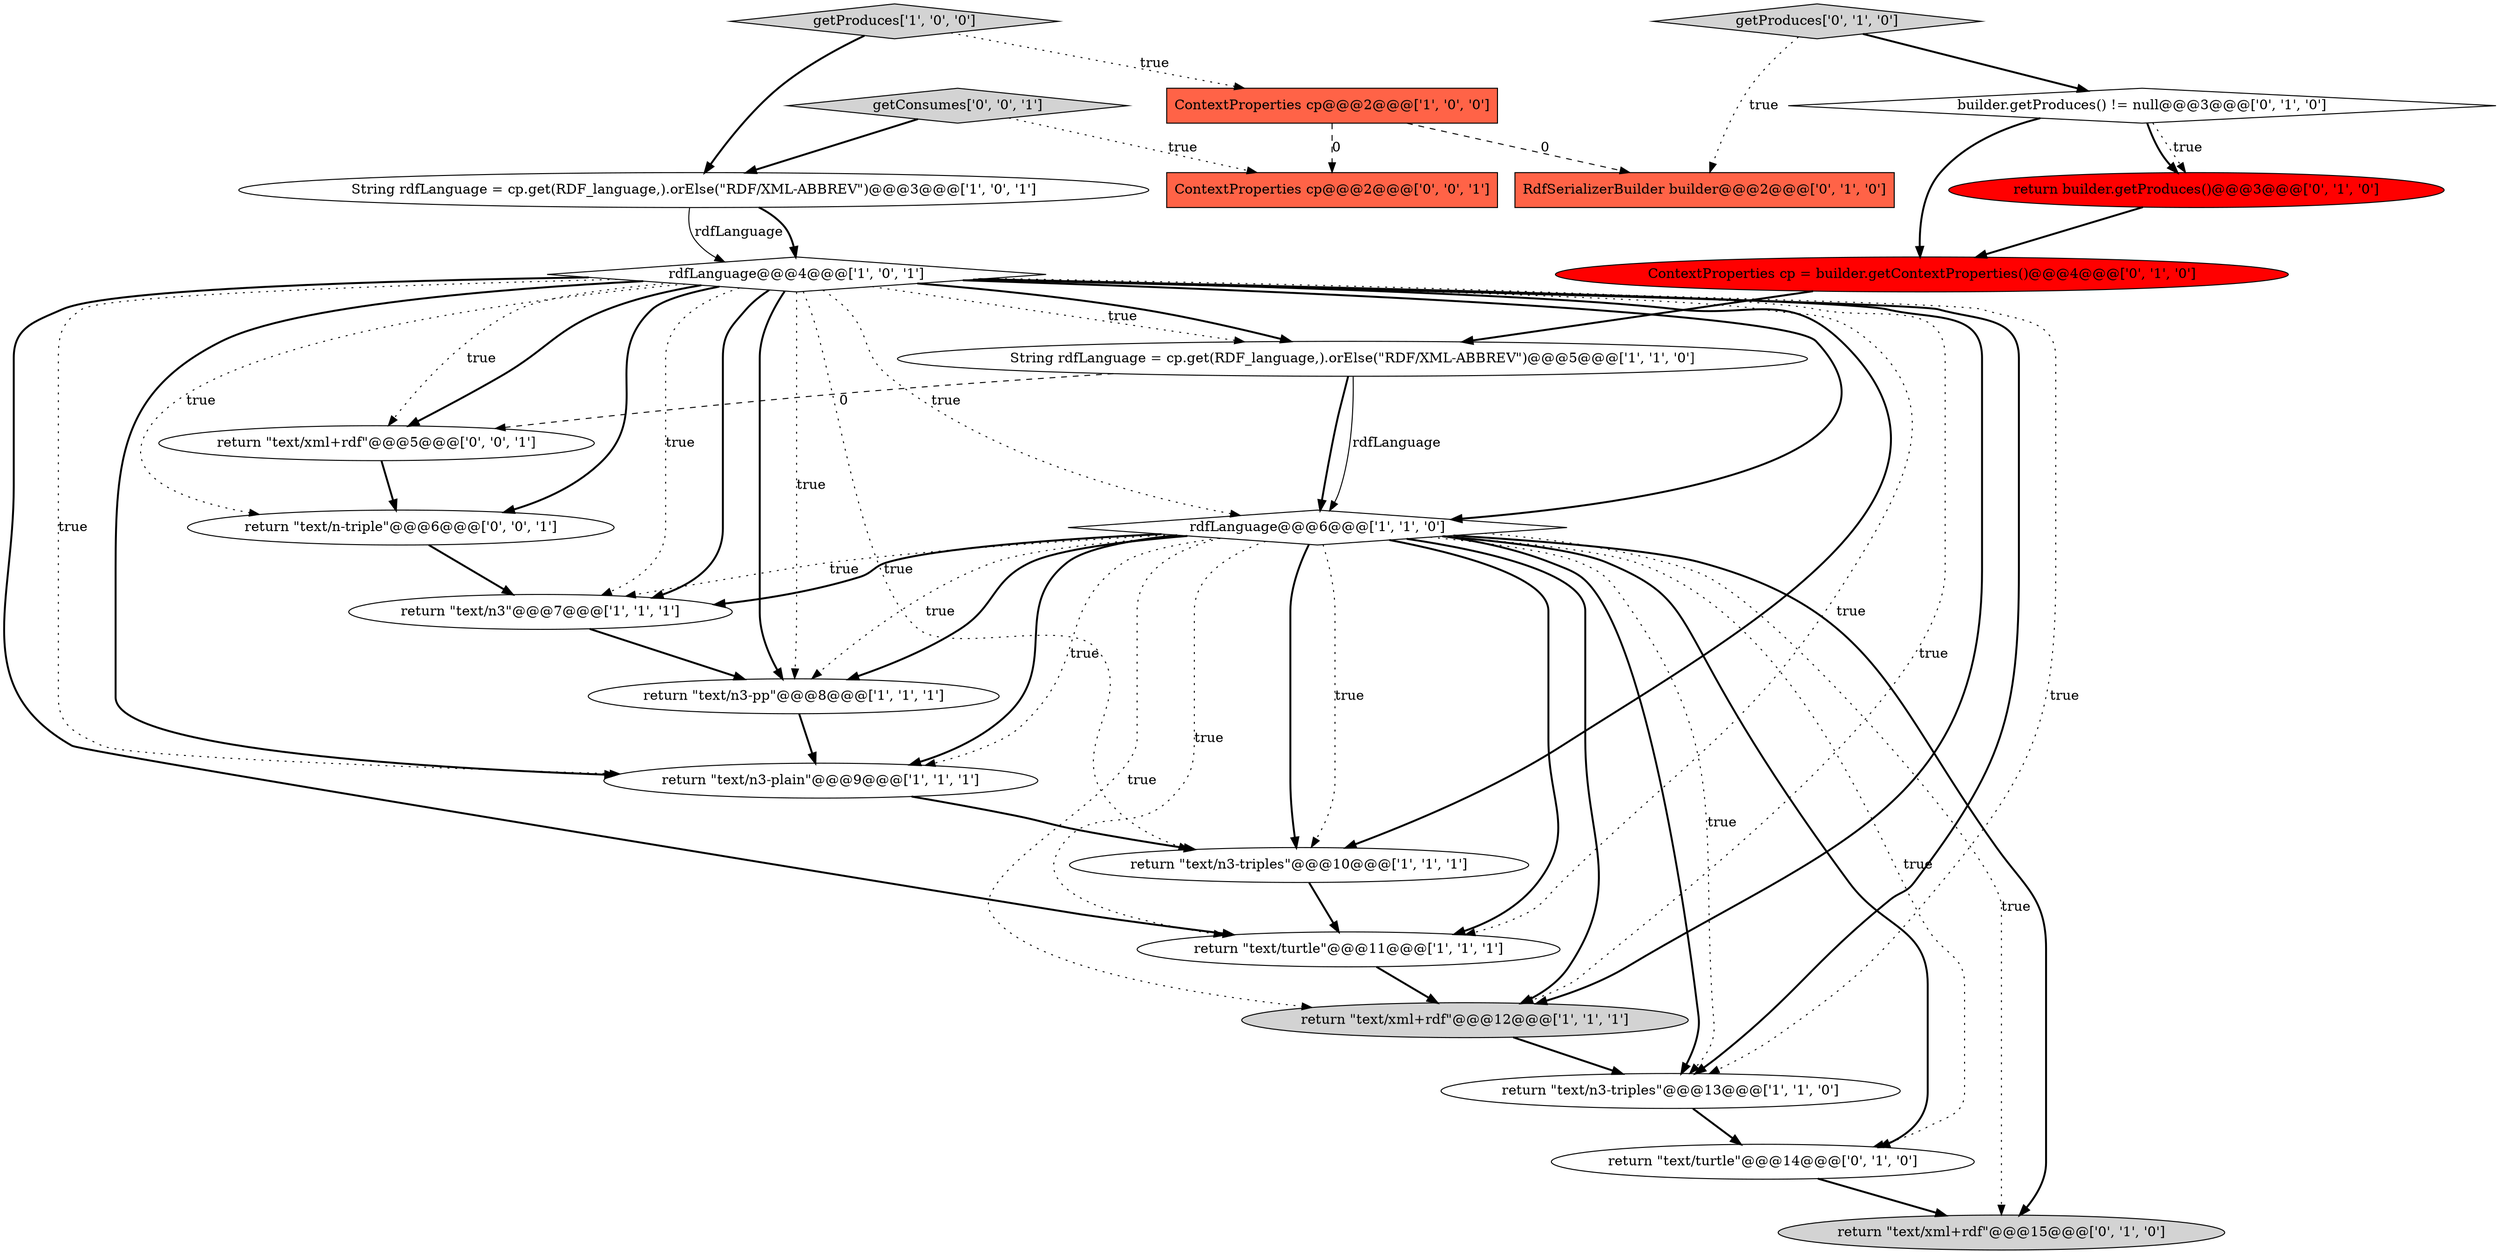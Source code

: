 digraph {
1 [style = filled, label = "getProduces['1', '0', '0']", fillcolor = lightgray, shape = diamond image = "AAA0AAABBB1BBB"];
5 [style = filled, label = "return \"text/turtle\"@@@11@@@['1', '1', '1']", fillcolor = white, shape = ellipse image = "AAA0AAABBB1BBB"];
18 [style = filled, label = "ContextProperties cp = builder.getContextProperties()@@@4@@@['0', '1', '0']", fillcolor = red, shape = ellipse image = "AAA1AAABBB2BBB"];
22 [style = filled, label = "return \"text/n-triple\"@@@6@@@['0', '0', '1']", fillcolor = white, shape = ellipse image = "AAA0AAABBB3BBB"];
12 [style = filled, label = "return \"text/n3\"@@@7@@@['1', '1', '1']", fillcolor = white, shape = ellipse image = "AAA0AAABBB1BBB"];
23 [style = filled, label = "return \"text/xml+rdf\"@@@5@@@['0', '0', '1']", fillcolor = white, shape = ellipse image = "AAA0AAABBB3BBB"];
9 [style = filled, label = "return \"text/n3-plain\"@@@9@@@['1', '1', '1']", fillcolor = white, shape = ellipse image = "AAA0AAABBB1BBB"];
19 [style = filled, label = "return builder.getProduces()@@@3@@@['0', '1', '0']", fillcolor = red, shape = ellipse image = "AAA1AAABBB2BBB"];
10 [style = filled, label = "rdfLanguage@@@4@@@['1', '0', '1']", fillcolor = white, shape = diamond image = "AAA0AAABBB1BBB"];
16 [style = filled, label = "builder.getProduces() != null@@@3@@@['0', '1', '0']", fillcolor = white, shape = diamond image = "AAA0AAABBB2BBB"];
17 [style = filled, label = "RdfSerializerBuilder builder@@@2@@@['0', '1', '0']", fillcolor = tomato, shape = box image = "AAA1AAABBB2BBB"];
7 [style = filled, label = "return \"text/n3-triples\"@@@13@@@['1', '1', '0']", fillcolor = white, shape = ellipse image = "AAA0AAABBB1BBB"];
8 [style = filled, label = "ContextProperties cp@@@2@@@['1', '0', '0']", fillcolor = tomato, shape = box image = "AAA1AAABBB1BBB"];
2 [style = filled, label = "String rdfLanguage = cp.get(RDF_language,).orElse(\"RDF/XML-ABBREV\")@@@5@@@['1', '1', '0']", fillcolor = white, shape = ellipse image = "AAA0AAABBB1BBB"];
3 [style = filled, label = "String rdfLanguage = cp.get(RDF_language,).orElse(\"RDF/XML-ABBREV\")@@@3@@@['1', '0', '1']", fillcolor = white, shape = ellipse image = "AAA0AAABBB1BBB"];
4 [style = filled, label = "return \"text/n3-pp\"@@@8@@@['1', '1', '1']", fillcolor = white, shape = ellipse image = "AAA0AAABBB1BBB"];
20 [style = filled, label = "ContextProperties cp@@@2@@@['0', '0', '1']", fillcolor = tomato, shape = box image = "AAA0AAABBB3BBB"];
0 [style = filled, label = "rdfLanguage@@@6@@@['1', '1', '0']", fillcolor = white, shape = diamond image = "AAA0AAABBB1BBB"];
21 [style = filled, label = "getConsumes['0', '0', '1']", fillcolor = lightgray, shape = diamond image = "AAA0AAABBB3BBB"];
6 [style = filled, label = "return \"text/n3-triples\"@@@10@@@['1', '1', '1']", fillcolor = white, shape = ellipse image = "AAA0AAABBB1BBB"];
15 [style = filled, label = "return \"text/xml+rdf\"@@@15@@@['0', '1', '0']", fillcolor = lightgray, shape = ellipse image = "AAA0AAABBB2BBB"];
11 [style = filled, label = "return \"text/xml+rdf\"@@@12@@@['1', '1', '1']", fillcolor = lightgray, shape = ellipse image = "AAA0AAABBB1BBB"];
13 [style = filled, label = "getProduces['0', '1', '0']", fillcolor = lightgray, shape = diamond image = "AAA0AAABBB2BBB"];
14 [style = filled, label = "return \"text/turtle\"@@@14@@@['0', '1', '0']", fillcolor = white, shape = ellipse image = "AAA0AAABBB2BBB"];
2->23 [style = dashed, label="0"];
10->22 [style = bold, label=""];
4->9 [style = bold, label=""];
16->19 [style = dotted, label="true"];
13->17 [style = dotted, label="true"];
0->12 [style = dotted, label="true"];
0->9 [style = bold, label=""];
19->18 [style = bold, label=""];
16->18 [style = bold, label=""];
10->12 [style = dotted, label="true"];
10->6 [style = dotted, label="true"];
0->5 [style = dotted, label="true"];
21->20 [style = dotted, label="true"];
0->6 [style = bold, label=""];
0->15 [style = dotted, label="true"];
0->12 [style = bold, label=""];
0->4 [style = dotted, label="true"];
8->20 [style = dashed, label="0"];
1->3 [style = bold, label=""];
0->11 [style = bold, label=""];
3->10 [style = solid, label="rdfLanguage"];
18->2 [style = bold, label=""];
16->19 [style = bold, label=""];
21->3 [style = bold, label=""];
10->9 [style = dotted, label="true"];
10->5 [style = dotted, label="true"];
10->7 [style = bold, label=""];
10->6 [style = bold, label=""];
13->16 [style = bold, label=""];
0->15 [style = bold, label=""];
0->6 [style = dotted, label="true"];
9->6 [style = bold, label=""];
0->7 [style = bold, label=""];
7->14 [style = bold, label=""];
3->10 [style = bold, label=""];
6->5 [style = bold, label=""];
0->14 [style = bold, label=""];
2->0 [style = bold, label=""];
23->22 [style = bold, label=""];
10->23 [style = dotted, label="true"];
10->5 [style = bold, label=""];
12->4 [style = bold, label=""];
10->2 [style = dotted, label="true"];
0->4 [style = bold, label=""];
10->12 [style = bold, label=""];
10->23 [style = bold, label=""];
22->12 [style = bold, label=""];
10->11 [style = dotted, label="true"];
10->0 [style = bold, label=""];
1->8 [style = dotted, label="true"];
10->4 [style = bold, label=""];
10->22 [style = dotted, label="true"];
8->17 [style = dashed, label="0"];
10->0 [style = dotted, label="true"];
0->14 [style = dotted, label="true"];
10->2 [style = bold, label=""];
2->0 [style = solid, label="rdfLanguage"];
10->9 [style = bold, label=""];
5->11 [style = bold, label=""];
14->15 [style = bold, label=""];
10->4 [style = dotted, label="true"];
0->11 [style = dotted, label="true"];
0->9 [style = dotted, label="true"];
10->7 [style = dotted, label="true"];
11->7 [style = bold, label=""];
0->7 [style = dotted, label="true"];
0->5 [style = bold, label=""];
10->11 [style = bold, label=""];
}
